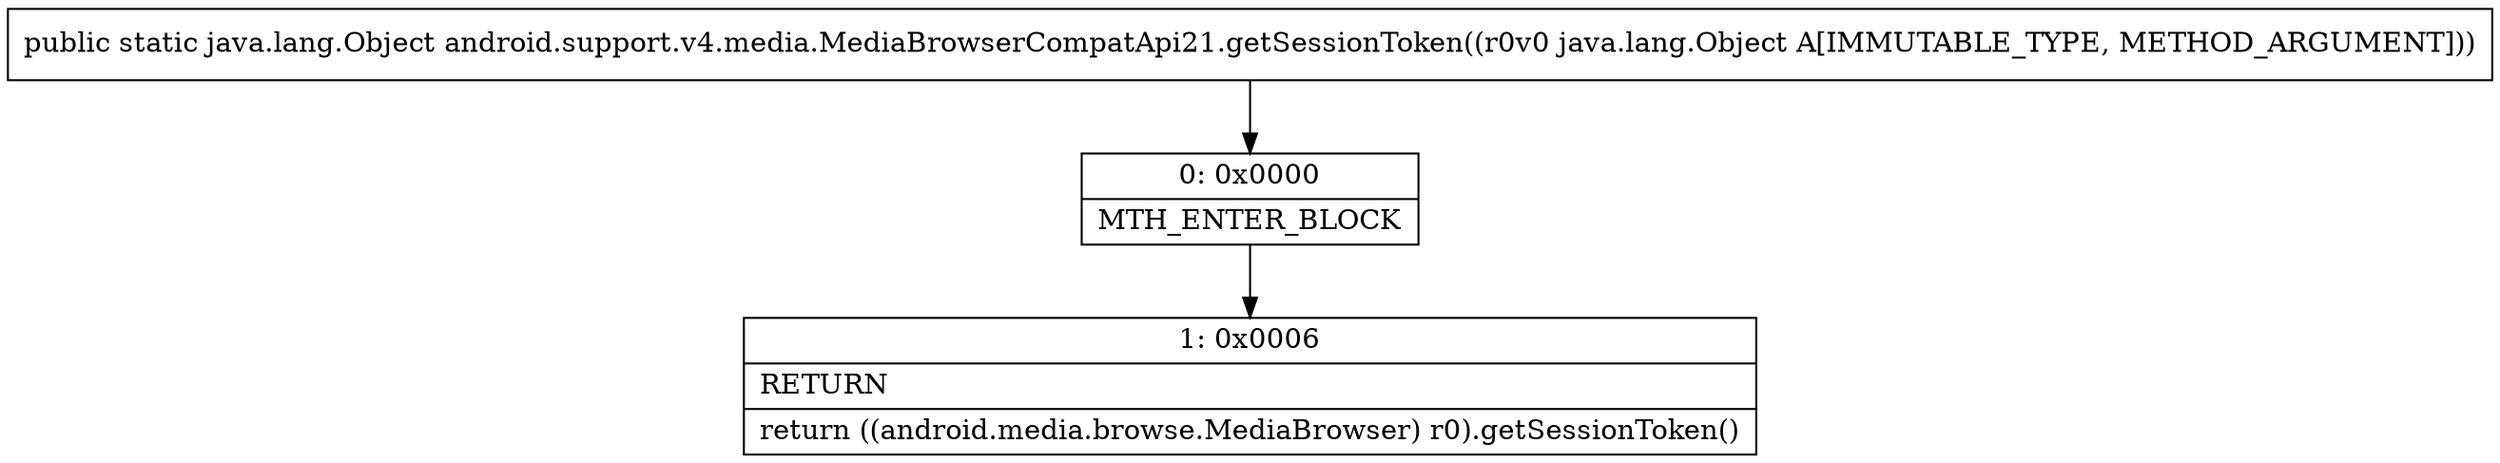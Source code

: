 digraph "CFG forandroid.support.v4.media.MediaBrowserCompatApi21.getSessionToken(Ljava\/lang\/Object;)Ljava\/lang\/Object;" {
Node_0 [shape=record,label="{0\:\ 0x0000|MTH_ENTER_BLOCK\l}"];
Node_1 [shape=record,label="{1\:\ 0x0006|RETURN\l|return ((android.media.browse.MediaBrowser) r0).getSessionToken()\l}"];
MethodNode[shape=record,label="{public static java.lang.Object android.support.v4.media.MediaBrowserCompatApi21.getSessionToken((r0v0 java.lang.Object A[IMMUTABLE_TYPE, METHOD_ARGUMENT])) }"];
MethodNode -> Node_0;
Node_0 -> Node_1;
}

